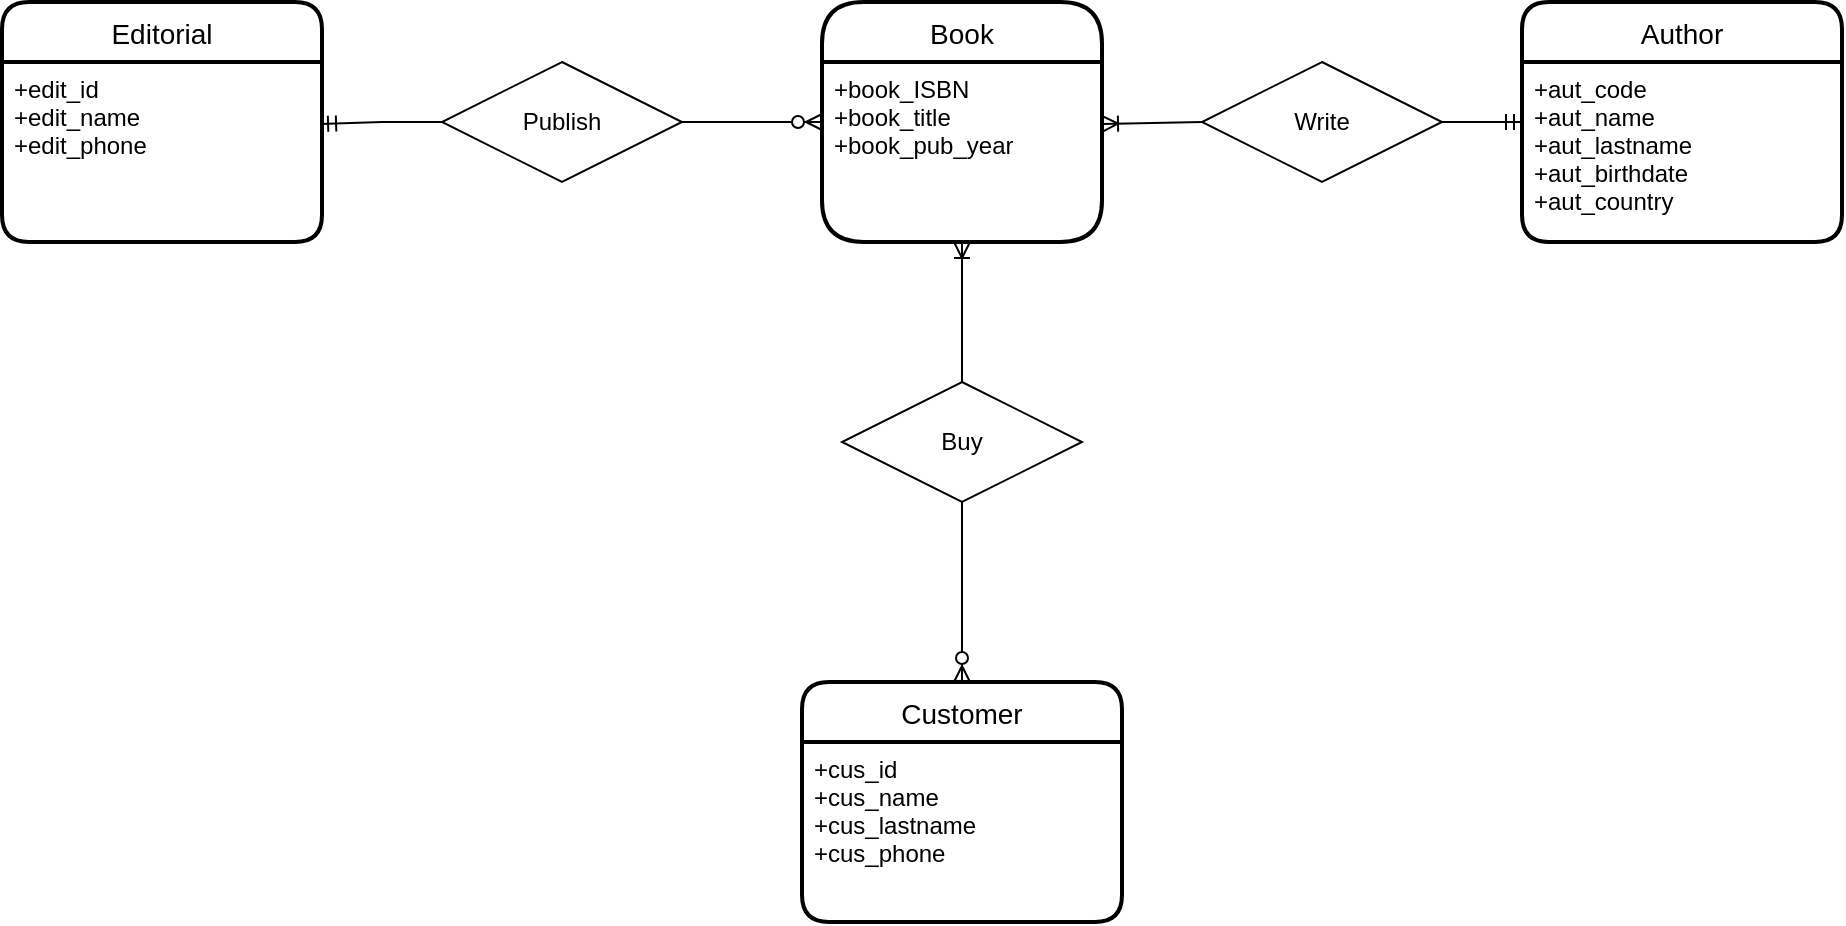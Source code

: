<mxfile version="20.1.4" type="github">
  <diagram id="VR6G2YW_NKKshbSN2_kR" name="Página-1">
    <mxGraphModel dx="1929" dy="600" grid="1" gridSize="10" guides="1" tooltips="1" connect="1" arrows="1" fold="1" page="1" pageScale="1" pageWidth="827" pageHeight="1169" math="0" shadow="0">
      <root>
        <mxCell id="0" />
        <mxCell id="1" parent="0" />
        <mxCell id="VjtaV3a5OnEVg8dlK1sw-1" value="Book" style="swimlane;childLayout=stackLayout;horizontal=1;startSize=30;horizontalStack=0;rounded=1;fontSize=14;fontStyle=0;strokeWidth=2;resizeParent=0;resizeLast=1;shadow=0;dashed=0;align=center;arcSize=23;" vertex="1" parent="1">
          <mxGeometry x="410" y="140" width="140" height="120" as="geometry" />
        </mxCell>
        <mxCell id="VjtaV3a5OnEVg8dlK1sw-2" value="+book_ISBN    &#xa;+book_title&#xa;+book_pub_year" style="align=left;strokeColor=none;fillColor=none;spacingLeft=4;fontSize=12;verticalAlign=top;resizable=0;rotatable=0;part=1;" vertex="1" parent="VjtaV3a5OnEVg8dlK1sw-1">
          <mxGeometry y="30" width="140" height="90" as="geometry" />
        </mxCell>
        <mxCell id="VjtaV3a5OnEVg8dlK1sw-3" value="Author" style="swimlane;childLayout=stackLayout;horizontal=1;startSize=30;horizontalStack=0;rounded=1;fontSize=14;fontStyle=0;strokeWidth=2;resizeParent=0;resizeLast=1;shadow=0;dashed=0;align=center;" vertex="1" parent="1">
          <mxGeometry x="760" y="140" width="160" height="120" as="geometry" />
        </mxCell>
        <mxCell id="VjtaV3a5OnEVg8dlK1sw-4" value="+aut_code&#xa;+aut_name&#xa;+aut_lastname&#xa;+aut_birthdate&#xa;+aut_country&#xa;" style="align=left;strokeColor=none;fillColor=none;spacingLeft=4;fontSize=12;verticalAlign=top;resizable=0;rotatable=0;part=1;" vertex="1" parent="VjtaV3a5OnEVg8dlK1sw-3">
          <mxGeometry y="30" width="160" height="90" as="geometry" />
        </mxCell>
        <mxCell id="VjtaV3a5OnEVg8dlK1sw-5" value="Editorial" style="swimlane;childLayout=stackLayout;horizontal=1;startSize=30;horizontalStack=0;rounded=1;fontSize=14;fontStyle=0;strokeWidth=2;resizeParent=0;resizeLast=1;shadow=0;dashed=0;align=center;" vertex="1" parent="1">
          <mxGeometry y="140" width="160" height="120" as="geometry" />
        </mxCell>
        <mxCell id="VjtaV3a5OnEVg8dlK1sw-6" value="+edit_id&#xa;+edit_name&#xa;+edit_phone" style="align=left;strokeColor=none;fillColor=none;spacingLeft=4;fontSize=12;verticalAlign=top;resizable=0;rotatable=0;part=1;" vertex="1" parent="VjtaV3a5OnEVg8dlK1sw-5">
          <mxGeometry y="30" width="160" height="90" as="geometry" />
        </mxCell>
        <mxCell id="VjtaV3a5OnEVg8dlK1sw-8" value="Customer" style="swimlane;childLayout=stackLayout;horizontal=1;startSize=30;horizontalStack=0;rounded=1;fontSize=14;fontStyle=0;strokeWidth=2;resizeParent=0;resizeLast=1;shadow=0;dashed=0;align=center;" vertex="1" parent="1">
          <mxGeometry x="400" y="480" width="160" height="120" as="geometry" />
        </mxCell>
        <mxCell id="VjtaV3a5OnEVg8dlK1sw-9" value="+cus_id&#xa;+cus_name&#xa;+cus_lastname&#xa;+cus_phone&#xa;" style="align=left;strokeColor=none;fillColor=none;spacingLeft=4;fontSize=12;verticalAlign=top;resizable=0;rotatable=0;part=1;" vertex="1" parent="VjtaV3a5OnEVg8dlK1sw-8">
          <mxGeometry y="30" width="160" height="90" as="geometry" />
        </mxCell>
        <mxCell id="VjtaV3a5OnEVg8dlK1sw-11" value="Publish" style="shape=rhombus;perimeter=rhombusPerimeter;whiteSpace=wrap;html=1;align=center;" vertex="1" parent="1">
          <mxGeometry x="220" y="170" width="120" height="60" as="geometry" />
        </mxCell>
        <mxCell id="VjtaV3a5OnEVg8dlK1sw-12" value="" style="edgeStyle=entityRelationEdgeStyle;fontSize=12;html=1;endArrow=ERmandOne;rounded=0;entryX=0.994;entryY=0.344;entryDx=0;entryDy=0;entryPerimeter=0;exitX=0;exitY=0.5;exitDx=0;exitDy=0;" edge="1" parent="1" source="VjtaV3a5OnEVg8dlK1sw-11" target="VjtaV3a5OnEVg8dlK1sw-6">
          <mxGeometry width="100" height="100" relative="1" as="geometry">
            <mxPoint x="190" y="340" as="sourcePoint" />
            <mxPoint x="250" y="340" as="targetPoint" />
          </mxGeometry>
        </mxCell>
        <mxCell id="VjtaV3a5OnEVg8dlK1sw-14" value="Write" style="shape=rhombus;perimeter=rhombusPerimeter;whiteSpace=wrap;html=1;align=center;" vertex="1" parent="1">
          <mxGeometry x="600" y="170" width="120" height="60" as="geometry" />
        </mxCell>
        <mxCell id="VjtaV3a5OnEVg8dlK1sw-16" value="" style="edgeStyle=entityRelationEdgeStyle;fontSize=12;html=1;endArrow=ERzeroToMany;endFill=1;rounded=0;exitX=1;exitY=0.5;exitDx=0;exitDy=0;" edge="1" parent="1" source="VjtaV3a5OnEVg8dlK1sw-11">
          <mxGeometry width="100" height="100" relative="1" as="geometry">
            <mxPoint x="310" y="300" as="sourcePoint" />
            <mxPoint x="410" y="200" as="targetPoint" />
          </mxGeometry>
        </mxCell>
        <mxCell id="VjtaV3a5OnEVg8dlK1sw-17" value="" style="edgeStyle=entityRelationEdgeStyle;fontSize=12;html=1;endArrow=ERmandOne;rounded=0;exitX=1;exitY=0.5;exitDx=0;exitDy=0;" edge="1" parent="1" source="VjtaV3a5OnEVg8dlK1sw-14">
          <mxGeometry width="100" height="100" relative="1" as="geometry">
            <mxPoint x="660" y="300" as="sourcePoint" />
            <mxPoint x="760" y="200" as="targetPoint" />
          </mxGeometry>
        </mxCell>
        <mxCell id="VjtaV3a5OnEVg8dlK1sw-23" value="Buy" style="shape=rhombus;perimeter=rhombusPerimeter;whiteSpace=wrap;html=1;align=center;" vertex="1" parent="1">
          <mxGeometry x="420" y="330" width="120" height="60" as="geometry" />
        </mxCell>
        <mxCell id="VjtaV3a5OnEVg8dlK1sw-24" value="" style="fontSize=12;html=1;endArrow=ERoneToMany;rounded=0;entryX=0.5;entryY=1;entryDx=0;entryDy=0;exitX=0.5;exitY=0;exitDx=0;exitDy=0;" edge="1" parent="1" source="VjtaV3a5OnEVg8dlK1sw-23" target="VjtaV3a5OnEVg8dlK1sw-1">
          <mxGeometry width="100" height="100" relative="1" as="geometry">
            <mxPoint x="360" y="420" as="sourcePoint" />
            <mxPoint x="460" y="320" as="targetPoint" />
          </mxGeometry>
        </mxCell>
        <mxCell id="VjtaV3a5OnEVg8dlK1sw-25" value="" style="fontSize=12;html=1;endArrow=ERzeroToMany;endFill=1;rounded=0;entryX=0.5;entryY=0;entryDx=0;entryDy=0;exitX=0.5;exitY=1;exitDx=0;exitDy=0;" edge="1" parent="1" source="VjtaV3a5OnEVg8dlK1sw-23" target="VjtaV3a5OnEVg8dlK1sw-8">
          <mxGeometry width="100" height="100" relative="1" as="geometry">
            <mxPoint x="210" y="450" as="sourcePoint" />
            <mxPoint x="310" y="350" as="targetPoint" />
          </mxGeometry>
        </mxCell>
        <mxCell id="VjtaV3a5OnEVg8dlK1sw-26" value="" style="fontSize=12;html=1;endArrow=ERoneToMany;rounded=0;entryX=1;entryY=0.344;entryDx=0;entryDy=0;entryPerimeter=0;exitX=0;exitY=0.5;exitDx=0;exitDy=0;" edge="1" parent="1" source="VjtaV3a5OnEVg8dlK1sw-14" target="VjtaV3a5OnEVg8dlK1sw-2">
          <mxGeometry width="100" height="100" relative="1" as="geometry">
            <mxPoint x="360" y="420" as="sourcePoint" />
            <mxPoint x="460" y="320" as="targetPoint" />
          </mxGeometry>
        </mxCell>
      </root>
    </mxGraphModel>
  </diagram>
</mxfile>
